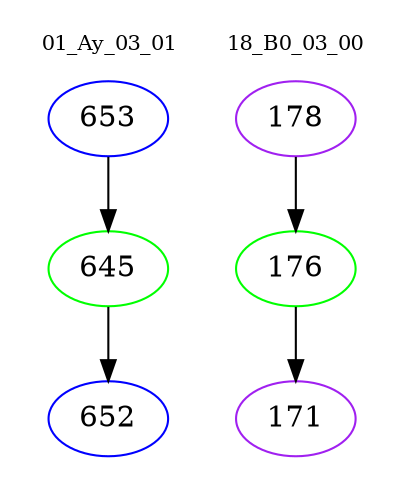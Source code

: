 digraph{
subgraph cluster_0 {
color = white
label = "01_Ay_03_01";
fontsize=10;
T0_653 [label="653", color="blue"]
T0_653 -> T0_645 [color="black"]
T0_645 [label="645", color="green"]
T0_645 -> T0_652 [color="black"]
T0_652 [label="652", color="blue"]
}
subgraph cluster_1 {
color = white
label = "18_B0_03_00";
fontsize=10;
T1_178 [label="178", color="purple"]
T1_178 -> T1_176 [color="black"]
T1_176 [label="176", color="green"]
T1_176 -> T1_171 [color="black"]
T1_171 [label="171", color="purple"]
}
}
